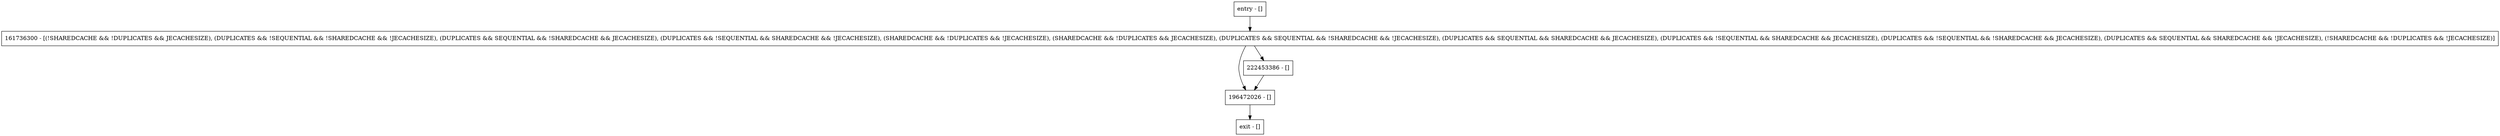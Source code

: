 digraph requestShutdownDaemons {
node [shape=record];
entry [label="entry - []"];
exit [label="exit - []"];
196472026 [label="196472026 - []"];
161736300 [label="161736300 - [(!SHAREDCACHE && !DUPLICATES && JECACHESIZE), (DUPLICATES && !SEQUENTIAL && !SHAREDCACHE && !JECACHESIZE), (DUPLICATES && SEQUENTIAL && !SHAREDCACHE && JECACHESIZE), (DUPLICATES && !SEQUENTIAL && SHAREDCACHE && !JECACHESIZE), (SHAREDCACHE && !DUPLICATES && !JECACHESIZE), (SHAREDCACHE && !DUPLICATES && JECACHESIZE), (DUPLICATES && SEQUENTIAL && !SHAREDCACHE && !JECACHESIZE), (DUPLICATES && SEQUENTIAL && SHAREDCACHE && JECACHESIZE), (DUPLICATES && !SEQUENTIAL && SHAREDCACHE && JECACHESIZE), (DUPLICATES && !SEQUENTIAL && !SHAREDCACHE && JECACHESIZE), (DUPLICATES && SEQUENTIAL && SHAREDCACHE && !JECACHESIZE), (!SHAREDCACHE && !DUPLICATES && !JECACHESIZE)]"];
222453386 [label="222453386 - []"];
entry;
exit;
entry -> 161736300;
196472026 -> exit;
161736300 -> 196472026;
161736300 -> 222453386;
222453386 -> 196472026;
}
